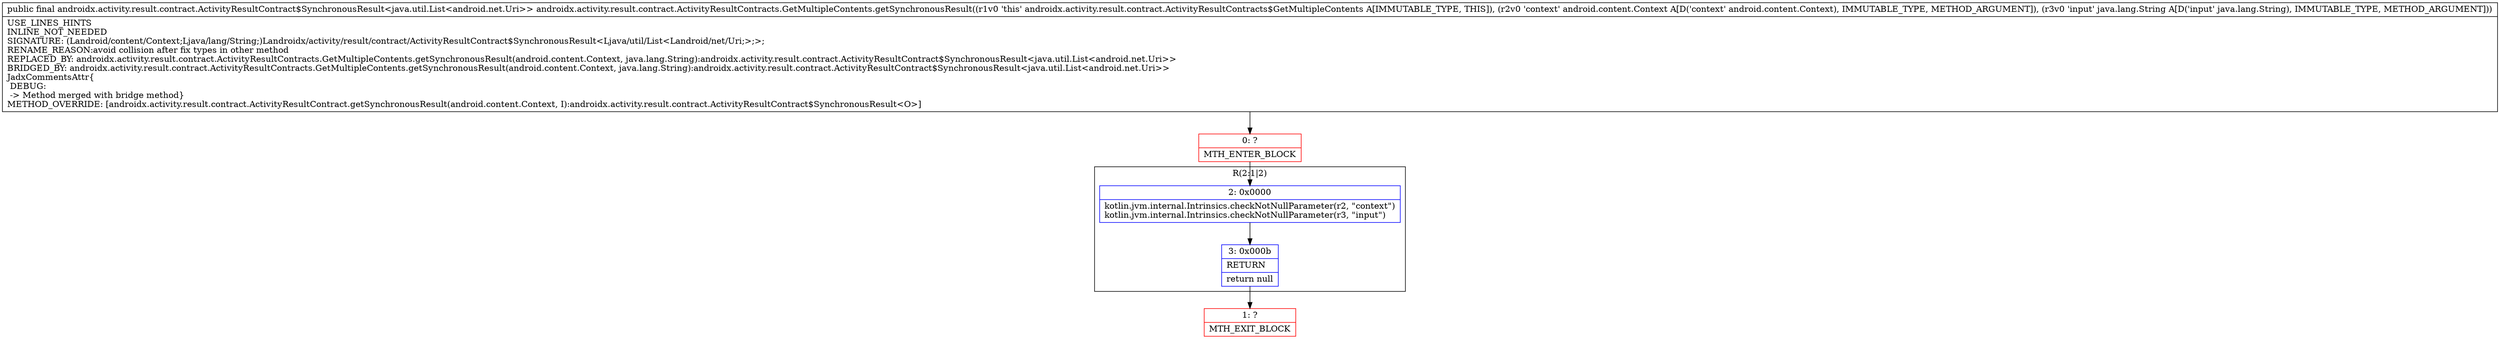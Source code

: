 digraph "CFG forandroidx.activity.result.contract.ActivityResultContracts.GetMultipleContents.getSynchronousResult(Landroid\/content\/Context;Ljava\/lang\/String;)Landroidx\/activity\/result\/contract\/ActivityResultContract$SynchronousResult;" {
subgraph cluster_Region_755062855 {
label = "R(2:1|2)";
node [shape=record,color=blue];
Node_2 [shape=record,label="{2\:\ 0x0000|kotlin.jvm.internal.Intrinsics.checkNotNullParameter(r2, \"context\")\lkotlin.jvm.internal.Intrinsics.checkNotNullParameter(r3, \"input\")\l}"];
Node_3 [shape=record,label="{3\:\ 0x000b|RETURN\l|return null\l}"];
}
Node_0 [shape=record,color=red,label="{0\:\ ?|MTH_ENTER_BLOCK\l}"];
Node_1 [shape=record,color=red,label="{1\:\ ?|MTH_EXIT_BLOCK\l}"];
MethodNode[shape=record,label="{public final androidx.activity.result.contract.ActivityResultContract$SynchronousResult\<java.util.List\<android.net.Uri\>\> androidx.activity.result.contract.ActivityResultContracts.GetMultipleContents.getSynchronousResult((r1v0 'this' androidx.activity.result.contract.ActivityResultContracts$GetMultipleContents A[IMMUTABLE_TYPE, THIS]), (r2v0 'context' android.content.Context A[D('context' android.content.Context), IMMUTABLE_TYPE, METHOD_ARGUMENT]), (r3v0 'input' java.lang.String A[D('input' java.lang.String), IMMUTABLE_TYPE, METHOD_ARGUMENT]))  | USE_LINES_HINTS\lINLINE_NOT_NEEDED\lSIGNATURE: (Landroid\/content\/Context;Ljava\/lang\/String;)Landroidx\/activity\/result\/contract\/ActivityResultContract$SynchronousResult\<Ljava\/util\/List\<Landroid\/net\/Uri;\>;\>;\lRENAME_REASON:avoid collision after fix types in other method\lREPLACED_BY: androidx.activity.result.contract.ActivityResultContracts.GetMultipleContents.getSynchronousResult(android.content.Context, java.lang.String):androidx.activity.result.contract.ActivityResultContract$SynchronousResult\<java.util.List\<android.net.Uri\>\>\lBRIDGED_BY: androidx.activity.result.contract.ActivityResultContracts.GetMultipleContents.getSynchronousResult(android.content.Context, java.lang.String):androidx.activity.result.contract.ActivityResultContract$SynchronousResult\<java.util.List\<android.net.Uri\>\>\lJadxCommentsAttr\{\l DEBUG: \l \-\> Method merged with bridge method\}\lMETHOD_OVERRIDE: [androidx.activity.result.contract.ActivityResultContract.getSynchronousResult(android.content.Context, I):androidx.activity.result.contract.ActivityResultContract$SynchronousResult\<O\>]\l}"];
MethodNode -> Node_0;Node_2 -> Node_3;
Node_3 -> Node_1;
Node_0 -> Node_2;
}


